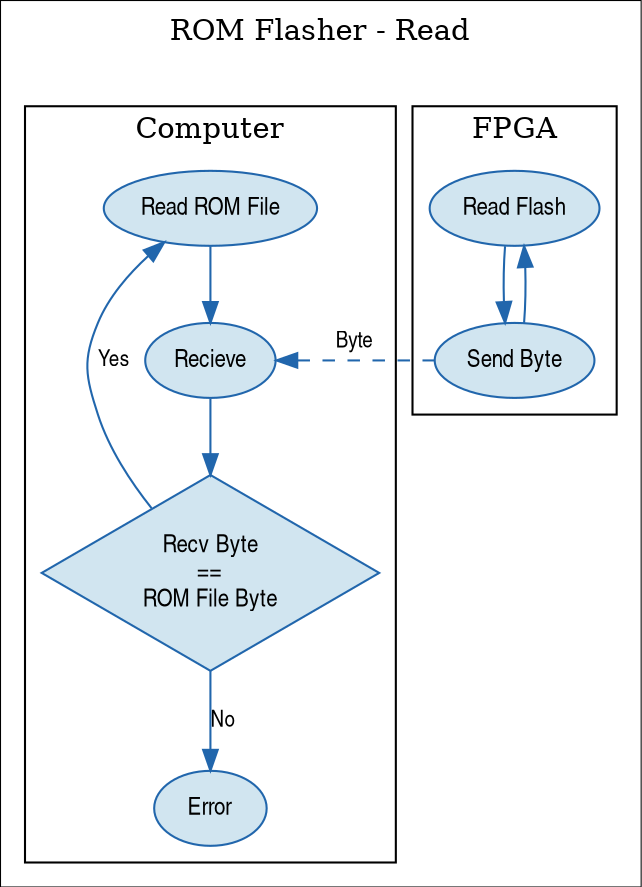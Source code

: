 digraph G {
    labelloc="t";
    label="ROM Flasher - Read\n\n";

    graph [rankdir=TB, ordering="out", nodesep=0.2, colorscheme=rdbu9];
    node [nodesep=0.2, label="\N", style="filled", colorscheme=rdbu9, color=9, fillcolor=6, fontname="Arial narrow", fontsize=12];
    edge [colorscheme=rdbu9, color=9, fontsize=11, fontname="Arial narrow"];

    subgraph clusterComputer{

        label = "Computer";

        c_file[label="Read ROM File"];
        c_recv[label="Recieve"];
        c_check[label="Recv Byte\n==\nROM File Byte", shape=diamond];
        c_exit[label="Error"];

        c_file -> c_check[dir="back", label="Yes", weight=0];
        c_file -> c_recv;
        c_recv -> c_check;
        //c_check -> c_file[label="Yes"];
        c_check -> c_exit[label="No"];

    };

    subgraph clusterFPGA{

        label = "FPGA";

        s_read[label="Read Flash"];
        s_send[label="Send Byte"];

        s_read -> s_send;
        s_send -> s_read;
    };

    c_recv -> s_send[dir="back", label="Byte", style="dashed", weight=0, constraint=false];

}
